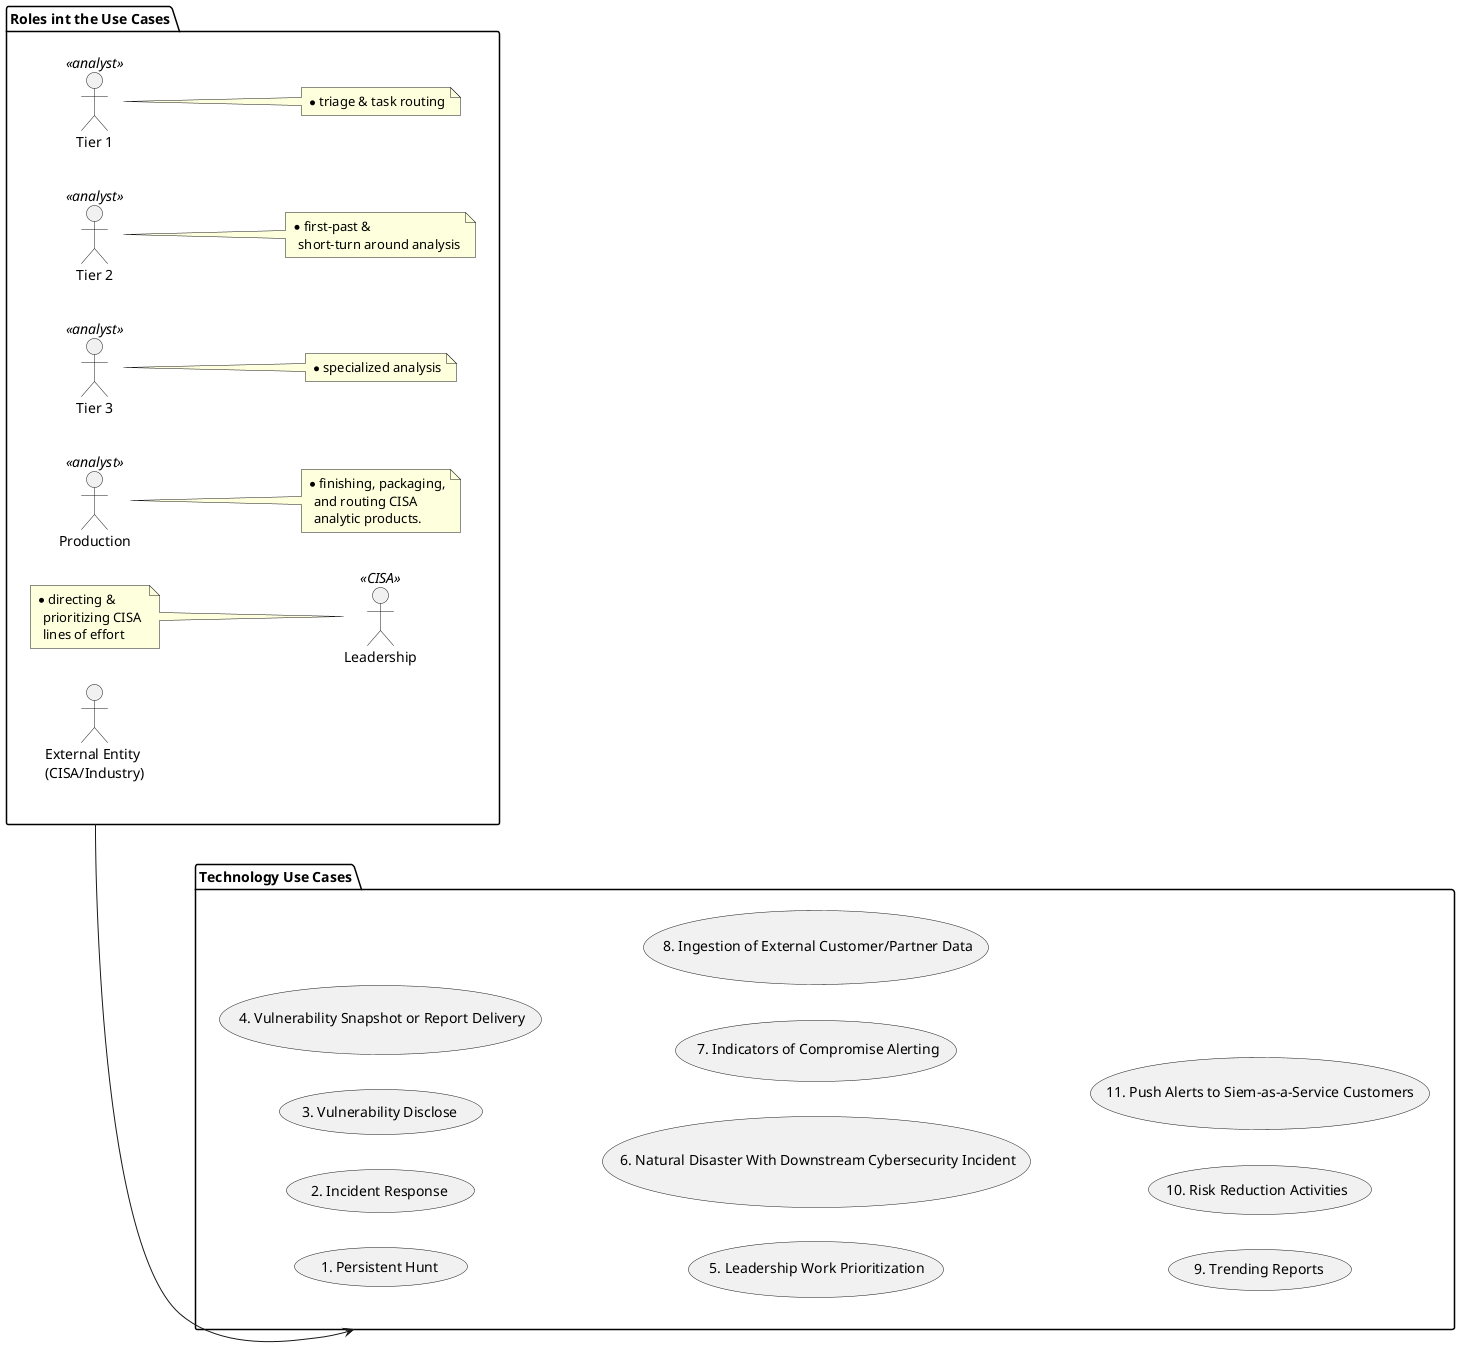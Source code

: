 @startuml
	left to right direction
	
	package "Roles int the Use Cases" as Roles {
		actor "Tier 1" <<analyst>> as T1
			note right
				* triage & task routing
			end note
		actor "Tier 2" <<analyst>> as T2
			note right
				* first-past & 
				  short-turn around analysis
			end note
		actor "Tier 3" <<analyst>> as T3
			note right
				* specialized analysis
			end note
		actor "Production" <<analyst>> as PR
			note right
				* finishing, packaging, 
				  and routing CISA 
				  analytic products. 
			end note
		actor "Leadership" <<CISA>> as LD
			note left
				* directing & 
				  prioritizing CISA 
				  lines of effort
			end note
		actor "External Entity \n(CISA/Industry)" as External
		
	}
	package "Technology Use Cases" as Technology {
		usecase " 1. Persistent Hunt" as PH
		usecase " 2. Incident Response" as IR
		usecase " 3. Vulnerability Disclose" as VD
		usecase " 4. Vulnerability Snapshot or Report Delivery" as VS
		usecase " 5. Leadership Work Prioritization" as LP
		usecase " 6. Natural Disaster With Downstream Cybersecurity Incident" as ND
		usecase " 7. Indicators of Compromise Alerting" as IC
		usecase " 8. Ingestion of External Customer/Partner Data" as IE
		usecase " 9. Trending Reports" as TR
		usecase "10. Risk Reduction Activities" as RR
		usecase "11. Push Alerts to Siem-as-a-Service Customers" as PA
	}
	Roles --> Technology
@enduml